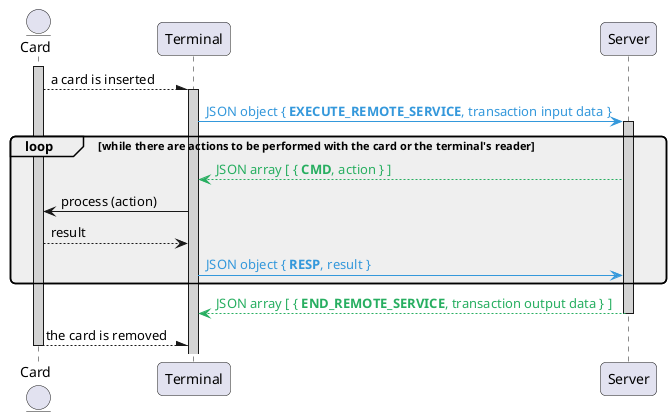 @startuml

' == THEME ==

skinparam RoundCorner 10
'skinparam sequenceArrowThickness 2

' == CONTENT ==

entity "Card" as card
participant "Terminal" as client
participant "Server" as server

activate card #LightGrey
card --\ client : a card is inserted

activate client #LightGrey
client -[#3498DB]> server : <color: #3498DB>JSON object { **EXECUTE_REMOTE_SERVICE**, transaction input data }

activate server #LightGrey

loop #EFEFEF while there are actions to be performed with the card or the terminal's reader
    server -[#27AE60]-> client : <color:#27AE60>JSON array [ { **CMD**, action } ]
    client -> card : process (action)
    card --> client : result
    client -[#3498DB]> server : <color: #3498DB>JSON object { **RESP**, result }
end

server -[#27AE60]-> client : <color:#27AE60>JSON array [ { **END_REMOTE_SERVICE**, transaction output data } ]
deactivate server

card --\ client : the card is removed
deactivate card

@enduml